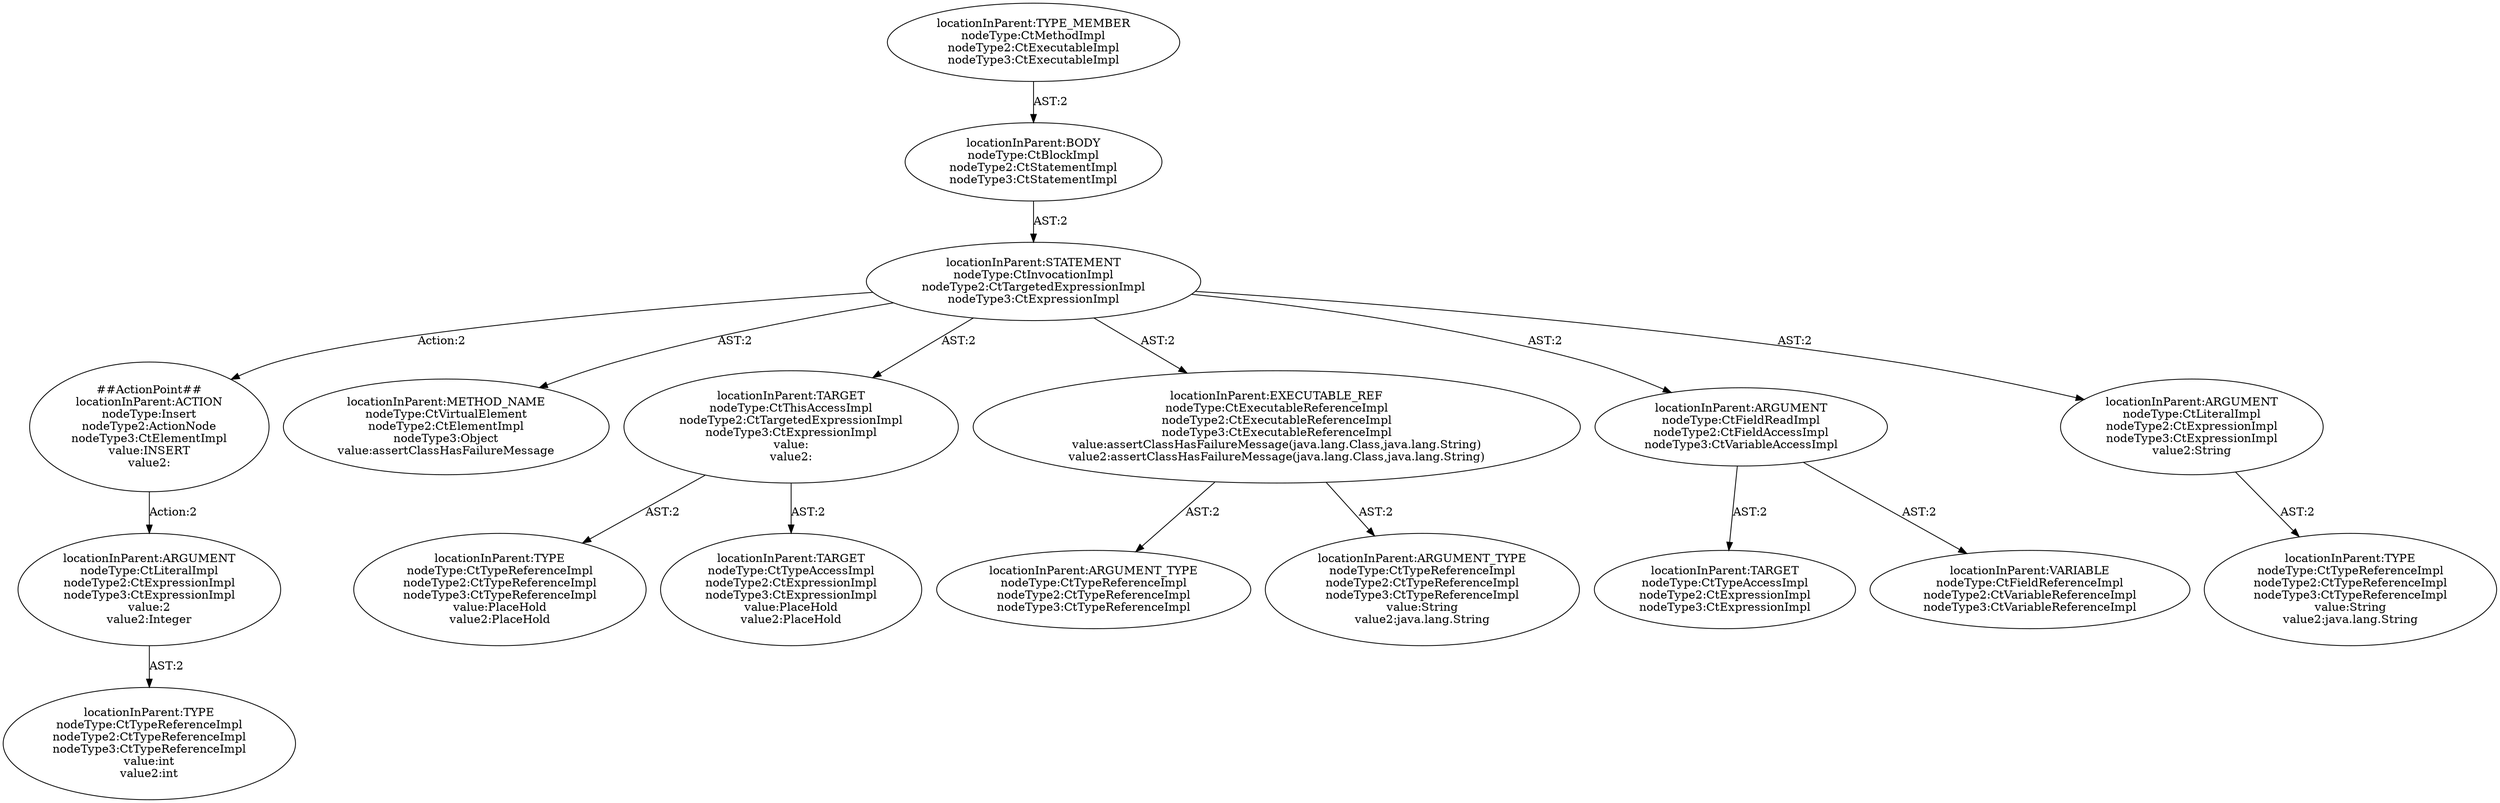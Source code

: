digraph "Pattern" {
0 [label="##ActionPoint##
locationInParent:ACTION
nodeType:Insert
nodeType2:ActionNode
nodeType3:CtElementImpl
value:INSERT
value2:" shape=ellipse]
1 [label="locationInParent:STATEMENT
nodeType:CtInvocationImpl
nodeType2:CtTargetedExpressionImpl
nodeType3:CtExpressionImpl" shape=ellipse]
2 [label="locationInParent:BODY
nodeType:CtBlockImpl
nodeType2:CtStatementImpl
nodeType3:CtStatementImpl" shape=ellipse]
3 [label="locationInParent:TYPE_MEMBER
nodeType:CtMethodImpl
nodeType2:CtExecutableImpl
nodeType3:CtExecutableImpl" shape=ellipse]
4 [label="locationInParent:METHOD_NAME
nodeType:CtVirtualElement
nodeType2:CtElementImpl
nodeType3:Object
value:assertClassHasFailureMessage" shape=ellipse]
5 [label="locationInParent:TARGET
nodeType:CtThisAccessImpl
nodeType2:CtTargetedExpressionImpl
nodeType3:CtExpressionImpl
value:
value2:" shape=ellipse]
6 [label="locationInParent:TYPE
nodeType:CtTypeReferenceImpl
nodeType2:CtTypeReferenceImpl
nodeType3:CtTypeReferenceImpl
value:PlaceHold
value2:PlaceHold" shape=ellipse]
7 [label="locationInParent:TARGET
nodeType:CtTypeAccessImpl
nodeType2:CtExpressionImpl
nodeType3:CtExpressionImpl
value:PlaceHold
value2:PlaceHold" shape=ellipse]
8 [label="locationInParent:EXECUTABLE_REF
nodeType:CtExecutableReferenceImpl
nodeType2:CtExecutableReferenceImpl
nodeType3:CtExecutableReferenceImpl
value:assertClassHasFailureMessage(java.lang.Class,java.lang.String)
value2:assertClassHasFailureMessage(java.lang.Class,java.lang.String)" shape=ellipse]
9 [label="locationInParent:ARGUMENT_TYPE
nodeType:CtTypeReferenceImpl
nodeType2:CtTypeReferenceImpl
nodeType3:CtTypeReferenceImpl" shape=ellipse]
10 [label="locationInParent:ARGUMENT_TYPE
nodeType:CtTypeReferenceImpl
nodeType2:CtTypeReferenceImpl
nodeType3:CtTypeReferenceImpl
value:String
value2:java.lang.String" shape=ellipse]
11 [label="locationInParent:ARGUMENT
nodeType:CtFieldReadImpl
nodeType2:CtFieldAccessImpl
nodeType3:CtVariableAccessImpl" shape=ellipse]
12 [label="locationInParent:TARGET
nodeType:CtTypeAccessImpl
nodeType2:CtExpressionImpl
nodeType3:CtExpressionImpl" shape=ellipse]
13 [label="locationInParent:VARIABLE
nodeType:CtFieldReferenceImpl
nodeType2:CtVariableReferenceImpl
nodeType3:CtVariableReferenceImpl" shape=ellipse]
14 [label="locationInParent:ARGUMENT
nodeType:CtLiteralImpl
nodeType2:CtExpressionImpl
nodeType3:CtExpressionImpl
value2:String" shape=ellipse]
15 [label="locationInParent:TYPE
nodeType:CtTypeReferenceImpl
nodeType2:CtTypeReferenceImpl
nodeType3:CtTypeReferenceImpl
value:String
value2:java.lang.String" shape=ellipse]
16 [label="locationInParent:ARGUMENT
nodeType:CtLiteralImpl
nodeType2:CtExpressionImpl
nodeType3:CtExpressionImpl
value:2
value2:Integer" shape=ellipse]
17 [label="locationInParent:TYPE
nodeType:CtTypeReferenceImpl
nodeType2:CtTypeReferenceImpl
nodeType3:CtTypeReferenceImpl
value:int
value2:int" shape=ellipse]
0 -> 16 [label="Action:2"];
1 -> 0 [label="Action:2"];
1 -> 4 [label="AST:2"];
1 -> 5 [label="AST:2"];
1 -> 8 [label="AST:2"];
1 -> 11 [label="AST:2"];
1 -> 14 [label="AST:2"];
2 -> 1 [label="AST:2"];
3 -> 2 [label="AST:2"];
5 -> 6 [label="AST:2"];
5 -> 7 [label="AST:2"];
8 -> 9 [label="AST:2"];
8 -> 10 [label="AST:2"];
11 -> 12 [label="AST:2"];
11 -> 13 [label="AST:2"];
14 -> 15 [label="AST:2"];
16 -> 17 [label="AST:2"];
}